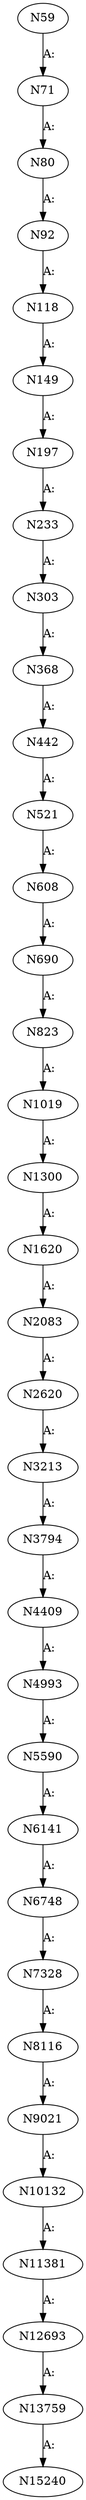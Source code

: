 digraph cpn_tools_graph {
  N59 -> N71 [ label="A:" ];
  N71 -> N80 [ label="A:" ];
  N80 -> N92 [ label="A:" ];
  N92 -> N118 [ label="A:" ];
  N118 -> N149 [ label="A:" ];
  N149 -> N197 [ label="A:" ];
  N197 -> N233 [ label="A:" ];
  N233 -> N303 [ label="A:" ];
  N303 -> N368 [ label="A:" ];
  N368 -> N442 [ label="A:" ];
  N442 -> N521 [ label="A:" ];
  N521 -> N608 [ label="A:" ];
  N608 -> N690 [ label="A:" ];
  N690 -> N823 [ label="A:" ];
  N823 -> N1019 [ label="A:" ];
  N1019 -> N1300 [ label="A:" ];
  N1300 -> N1620 [ label="A:" ];
  N1620 -> N2083 [ label="A:" ];
  N2083 -> N2620 [ label="A:" ];
  N2620 -> N3213 [ label="A:" ];
  N3213 -> N3794 [ label="A:" ];
  N3794 -> N4409 [ label="A:" ];
  N4409 -> N4993 [ label="A:" ];
  N4993 -> N5590 [ label="A:" ];
  N5590 -> N6141 [ label="A:" ];
  N6141 -> N6748 [ label="A:" ];
  N6748 -> N7328 [ label="A:" ];
  N7328 -> N8116 [ label="A:" ];
  N8116 -> N9021 [ label="A:" ];
  N9021 -> N10132 [ label="A:" ];
  N10132 -> N11381 [ label="A:" ];
  N11381 -> N12693 [ label="A:" ];
  N12693 -> N13759 [ label="A:" ];
  N13759 -> N15240 [ label="A:" ];
}
